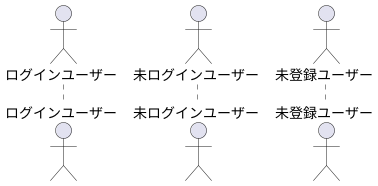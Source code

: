 @startuml common_actors
' 共通のアクター定義
actor ログインユーザー as loggedInUser
actor 未ログインユーザー as unloggedUser
actor 未登録ユーザー as guest
@enduml